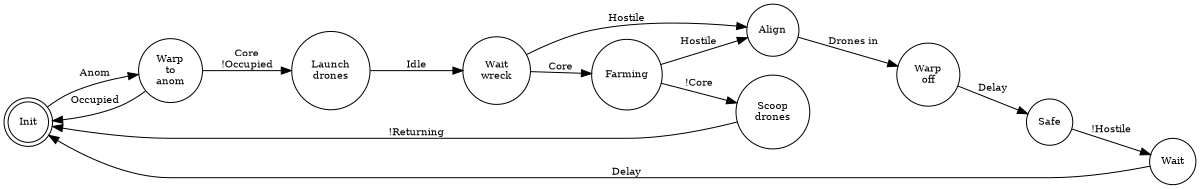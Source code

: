 /* Bot doing Serpentis Forsaken Rally Point in an Cap-stable active VNI
 * Starts undocked with all modules running
 */

digraph finite_state_machine {
    rankdir=LR;
    size="8,5"

/* Nodes definition */
    node [shape = doublecircle, label="Init", fontsize=10] Init;
	// Find "Forsaken Rally Point"
	// Click "Warp"
	// Left click "Forsaken Rally Point"
	// Click "Ignore Result"
    node [shape = circle, label="Warp\nto\nanom", fontsize=10] Warp_to_anom;
	// Find "Core"
    node [shape = circle, label="Launch\ndrones", fontsize=10] Launch_drones;
	// Left click "Drones in Bay"
	// Click "Launch Drones"
	// Find "Idle"
	// Loop if false
    node [shape = circle, label="Wait\nwreck", fontsize=10] Wait_wreck;
	// Click "misc."
	// Find "Core"
	// Click "Core"
	// Click "Orbit"
	// Click "main"
    node [shape = circle, label="Farming", fontsize=10] Farming;
	// Find "Core"
    node [shape = circle, label="Scoop\ndrones", fontsize=10] Scoop_drones;
	// Find "Returning"

    node [shape = circle, label="Align", fontsize=10] Align;
	// Align and scoop drones
	// Wait drones
    node [shape = circle, label="Warp\noff", fontsize=10] Warp_off;
	// Right click in space
	// Move to "safe"
	// Left click "Warp to Location Within 0 m"
    node [shape = circle, label="Safe", fontsize=10] Safe;
	// Wait 'til Hostile is gone
    node [shape = circle, label="Wait", fontsize=10] Wait;
	// Wait a few minutes
	
/* Transition definition */
    Init					-> Warp_to_anom		[ label = "Anom", fontsize=10 ]
	Warp_to_anom			-> Init				[ label = "Occupied", fontsize=10 ]
	Warp_to_anom			-> Launch_drones	[ label = "Core\n!Occupied", fontsize=10 ]
	Launch_drones			-> Wait_wreck		[ label = "Idle", fontsize=10 ]
	Wait_wreck				-> Farming			[ label = "Core", fontsize=10 ]
	Farming					-> Scoop_drones		[ label = "!Core", fontsize=10 ]
	Scoop_drones			-> Init				[ label = "!Returning", fontsize=10 ]

	Wait_wreck				-> Align			[ label = "Hostile", fontsize=10 ]
	Farming					-> Align			[ label = "Hostile", fontsize=10 ]
	Align					-> Warp_off			[ label = "Drones in", fontsize=10 ]
	Warp_off				-> Safe				[ label = "Delay", fontsize=10 ]
	Safe					-> Wait				[ label = "!Hostile", fontsize=10 ]
	Wait					-> Init				[ label = "Delay", fontsize=10 ]
}

